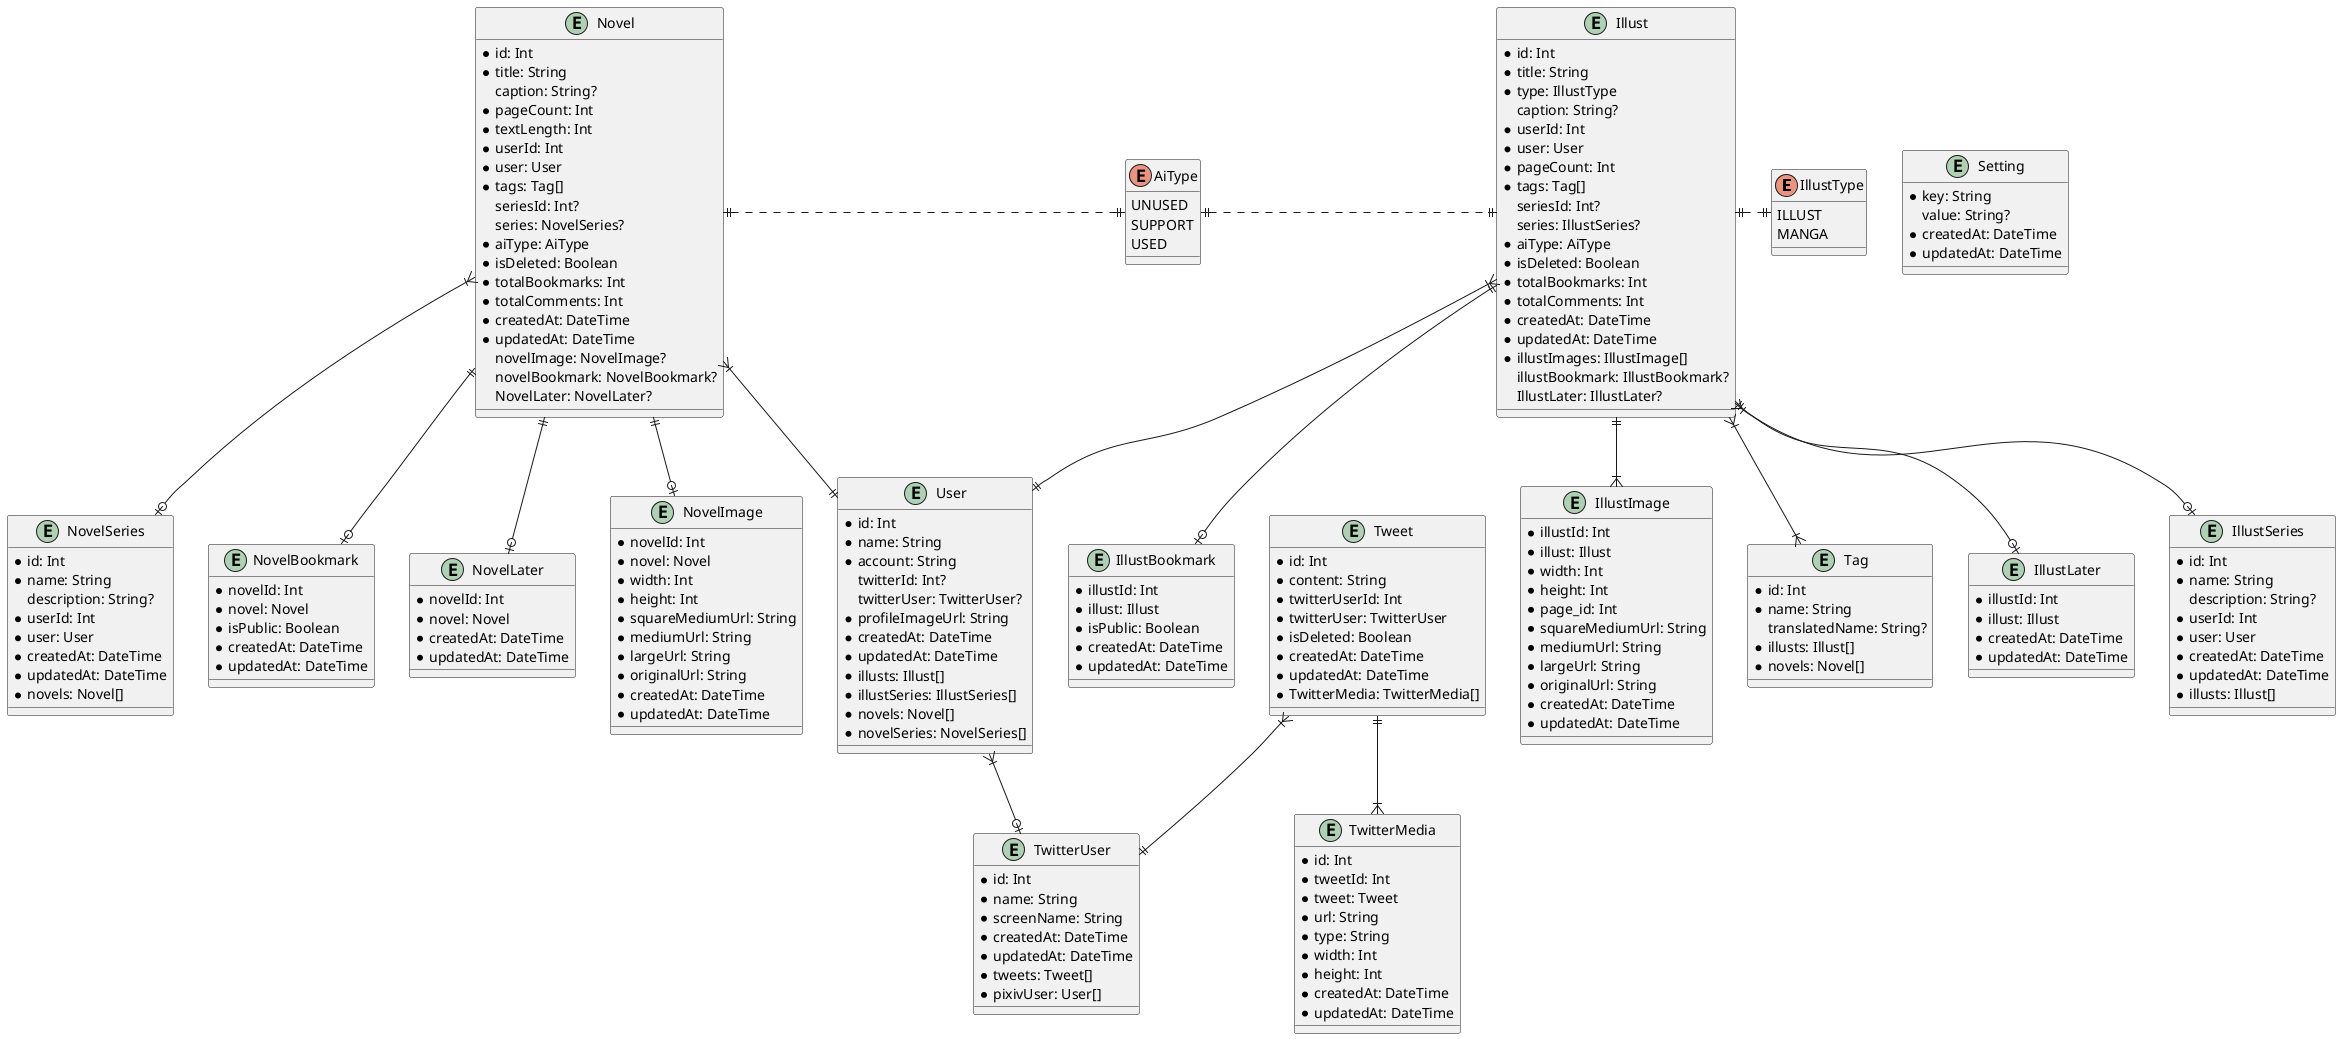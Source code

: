 @startuml schema

enum IllustType {
  ILLUST
  MANGA
}

enum AiType {
  UNUSED
  SUPPORT
  USED
}

entity Illust {
  * id: Int
  * title: String
  * type: IllustType
  caption: String?
  * userId: Int
  * user: User
  * pageCount: Int
  * tags: Tag[]
  seriesId: Int?
  series: IllustSeries?
  * aiType: AiType
  * isDeleted: Boolean
  * totalBookmarks: Int
  * totalComments: Int
  * createdAt: DateTime
  * updatedAt: DateTime
  * illustImages: IllustImage[]
  illustBookmark: IllustBookmark?
  IllustLater: IllustLater?
}

entity IllustSeries {
  * id: Int
  * name: String
  description: String?
  * userId: Int
  * user: User
  * createdAt: DateTime
  * updatedAt: DateTime
  * illusts: Illust[]
}

entity IllustBookmark {
  * illustId: Int
  * illust: Illust
  * isPublic: Boolean
  * createdAt: DateTime
  * updatedAt: DateTime
}

entity IllustImage {
  * illustId: Int
  * illust: Illust
  * width: Int
  * height: Int
  * page_id: Int
  * squareMediumUrl: String
  * mediumUrl: String
  * largeUrl: String
  * originalUrl: String
  * createdAt: DateTime
  * updatedAt: DateTime
}

entity Novel {
  * id: Int
  * title: String
  caption: String?
  * pageCount: Int
  * textLength: Int
  * userId: Int
  * user: User
  * tags: Tag[]
  seriesId: Int?
  series: NovelSeries?
  * aiType: AiType
  * isDeleted: Boolean
  * totalBookmarks: Int
  * totalComments: Int
  * createdAt: DateTime
  * updatedAt: DateTime
  novelImage: NovelImage?
  novelBookmark: NovelBookmark?
  NovelLater: NovelLater?
}

entity NovelImage {
  * novelId: Int
  * novel: Novel
  * width: Int
  * height: Int
  * squareMediumUrl: String
  * mediumUrl: String
  * largeUrl: String
  * originalUrl: String
  * createdAt: DateTime
  * updatedAt: DateTime
}

entity NovelSeries {
  * id: Int
  * name: String
  description: String?
  * userId: Int
  * user: User
  * createdAt: DateTime
  * updatedAt: DateTime
  * novels: Novel[]
}

entity NovelBookmark {
  * novelId: Int
  * novel: Novel
  * isPublic: Boolean
  * createdAt: DateTime
  * updatedAt: DateTime
}

entity Tag {
  * id: Int
  * name: String
  translatedName: String?
  * illusts: Illust[]
  * novels: Novel[]
}

entity User {
  * id: Int
  * name: String
  * account: String
  twitterId: Int?
  twitterUser: TwitterUser?
  * profileImageUrl: String
  * createdAt: DateTime
  * updatedAt: DateTime
  * illusts: Illust[]
  * illustSeries: IllustSeries[]
  * novels: Novel[]
  * novelSeries: NovelSeries[]
}

entity Tweet {
  * id: Int
  * content: String
  * twitterUserId: Int
  * twitterUser: TwitterUser
  * isDeleted: Boolean
  * createdAt: DateTime
  * updatedAt: DateTime
  * TwitterMedia: TwitterMedia[]
}

entity TwitterUser {
  * id: Int
  * name: String
  * screenName: String
  * createdAt: DateTime
  * updatedAt: DateTime
  * tweets: Tweet[]
  * pixivUser: User[]
}

entity TwitterMedia {
  * id: Int
  * tweetId: Int
  * tweet: Tweet
  * url: String
  * type: String
  * width: Int
  * height: Int
  * createdAt: DateTime
  * updatedAt: DateTime
}

entity IllustLater {
  * illustId: Int
  * illust: Illust
  * createdAt: DateTime
  * updatedAt: DateTime
}

entity NovelLater {
  * novelId: Int
  * novel: Novel
  * createdAt: DateTime
  * updatedAt: DateTime
}

entity Setting {
  * key: String
  value: String?
  * createdAt: DateTime
  * updatedAt: DateTime
}

Illust ||.r.|| IllustType
Illust ||.l.|| AiType
Illust }|--o| IllustSeries
Illust ||--o| IllustBookmark
Illust ||--|{ IllustImage
Novel ||.r.|| AiType
Novel }|--|| User
Novel ||--o| NovelImage
Novel }|--o| NovelSeries
Novel ||--o| NovelBookmark
Illust }|--|{ Tag
Illust }|--|| User
Tweet }|--|| TwitterUser
User }|--o| TwitterUser
Tweet ||--|{ TwitterMedia
Illust ||--o| IllustLater
Novel ||--o| NovelLater

@enduml
